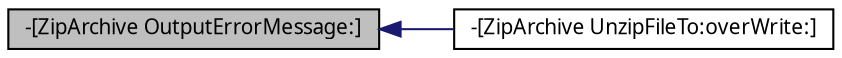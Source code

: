 digraph G
{
  edge [fontname="FreeSans.ttf",fontsize="10",labelfontname="FreeSans.ttf",labelfontsize="10"];
  node [fontname="FreeSans.ttf",fontsize="10",shape=record];
  rankdir=LR;
  Node1 [label="-[ZipArchive OutputErrorMessage:]",height=0.2,width=0.4,color="black", fillcolor="grey75", style="filled" fontcolor="black"];
  Node1 -> Node2 [dir=back,color="midnightblue",fontsize="10",style="solid",fontname="FreeSans.ttf"];
  Node2 [label="-[ZipArchive UnzipFileTo:overWrite:]",height=0.2,width=0.4,color="black", fillcolor="white", style="filled",URL="$interface_zip_archive.html#ad79876ed74b33c3878575e223b7dcd92"];
}

